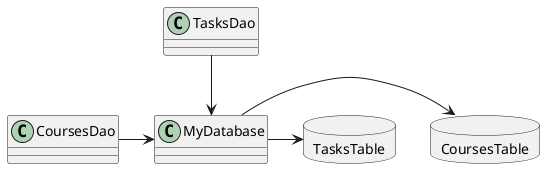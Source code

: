 @startuml

class CoursesDao{}
class TasksDao{}
database TasksTable{

}
database CoursesTable{
}
class MyDatabase{

}




CoursesDao -> MyDatabase
TasksDao --> MyDatabase
MyDatabase -> CoursesTable
MyDatabase -> TasksTable

@enduml